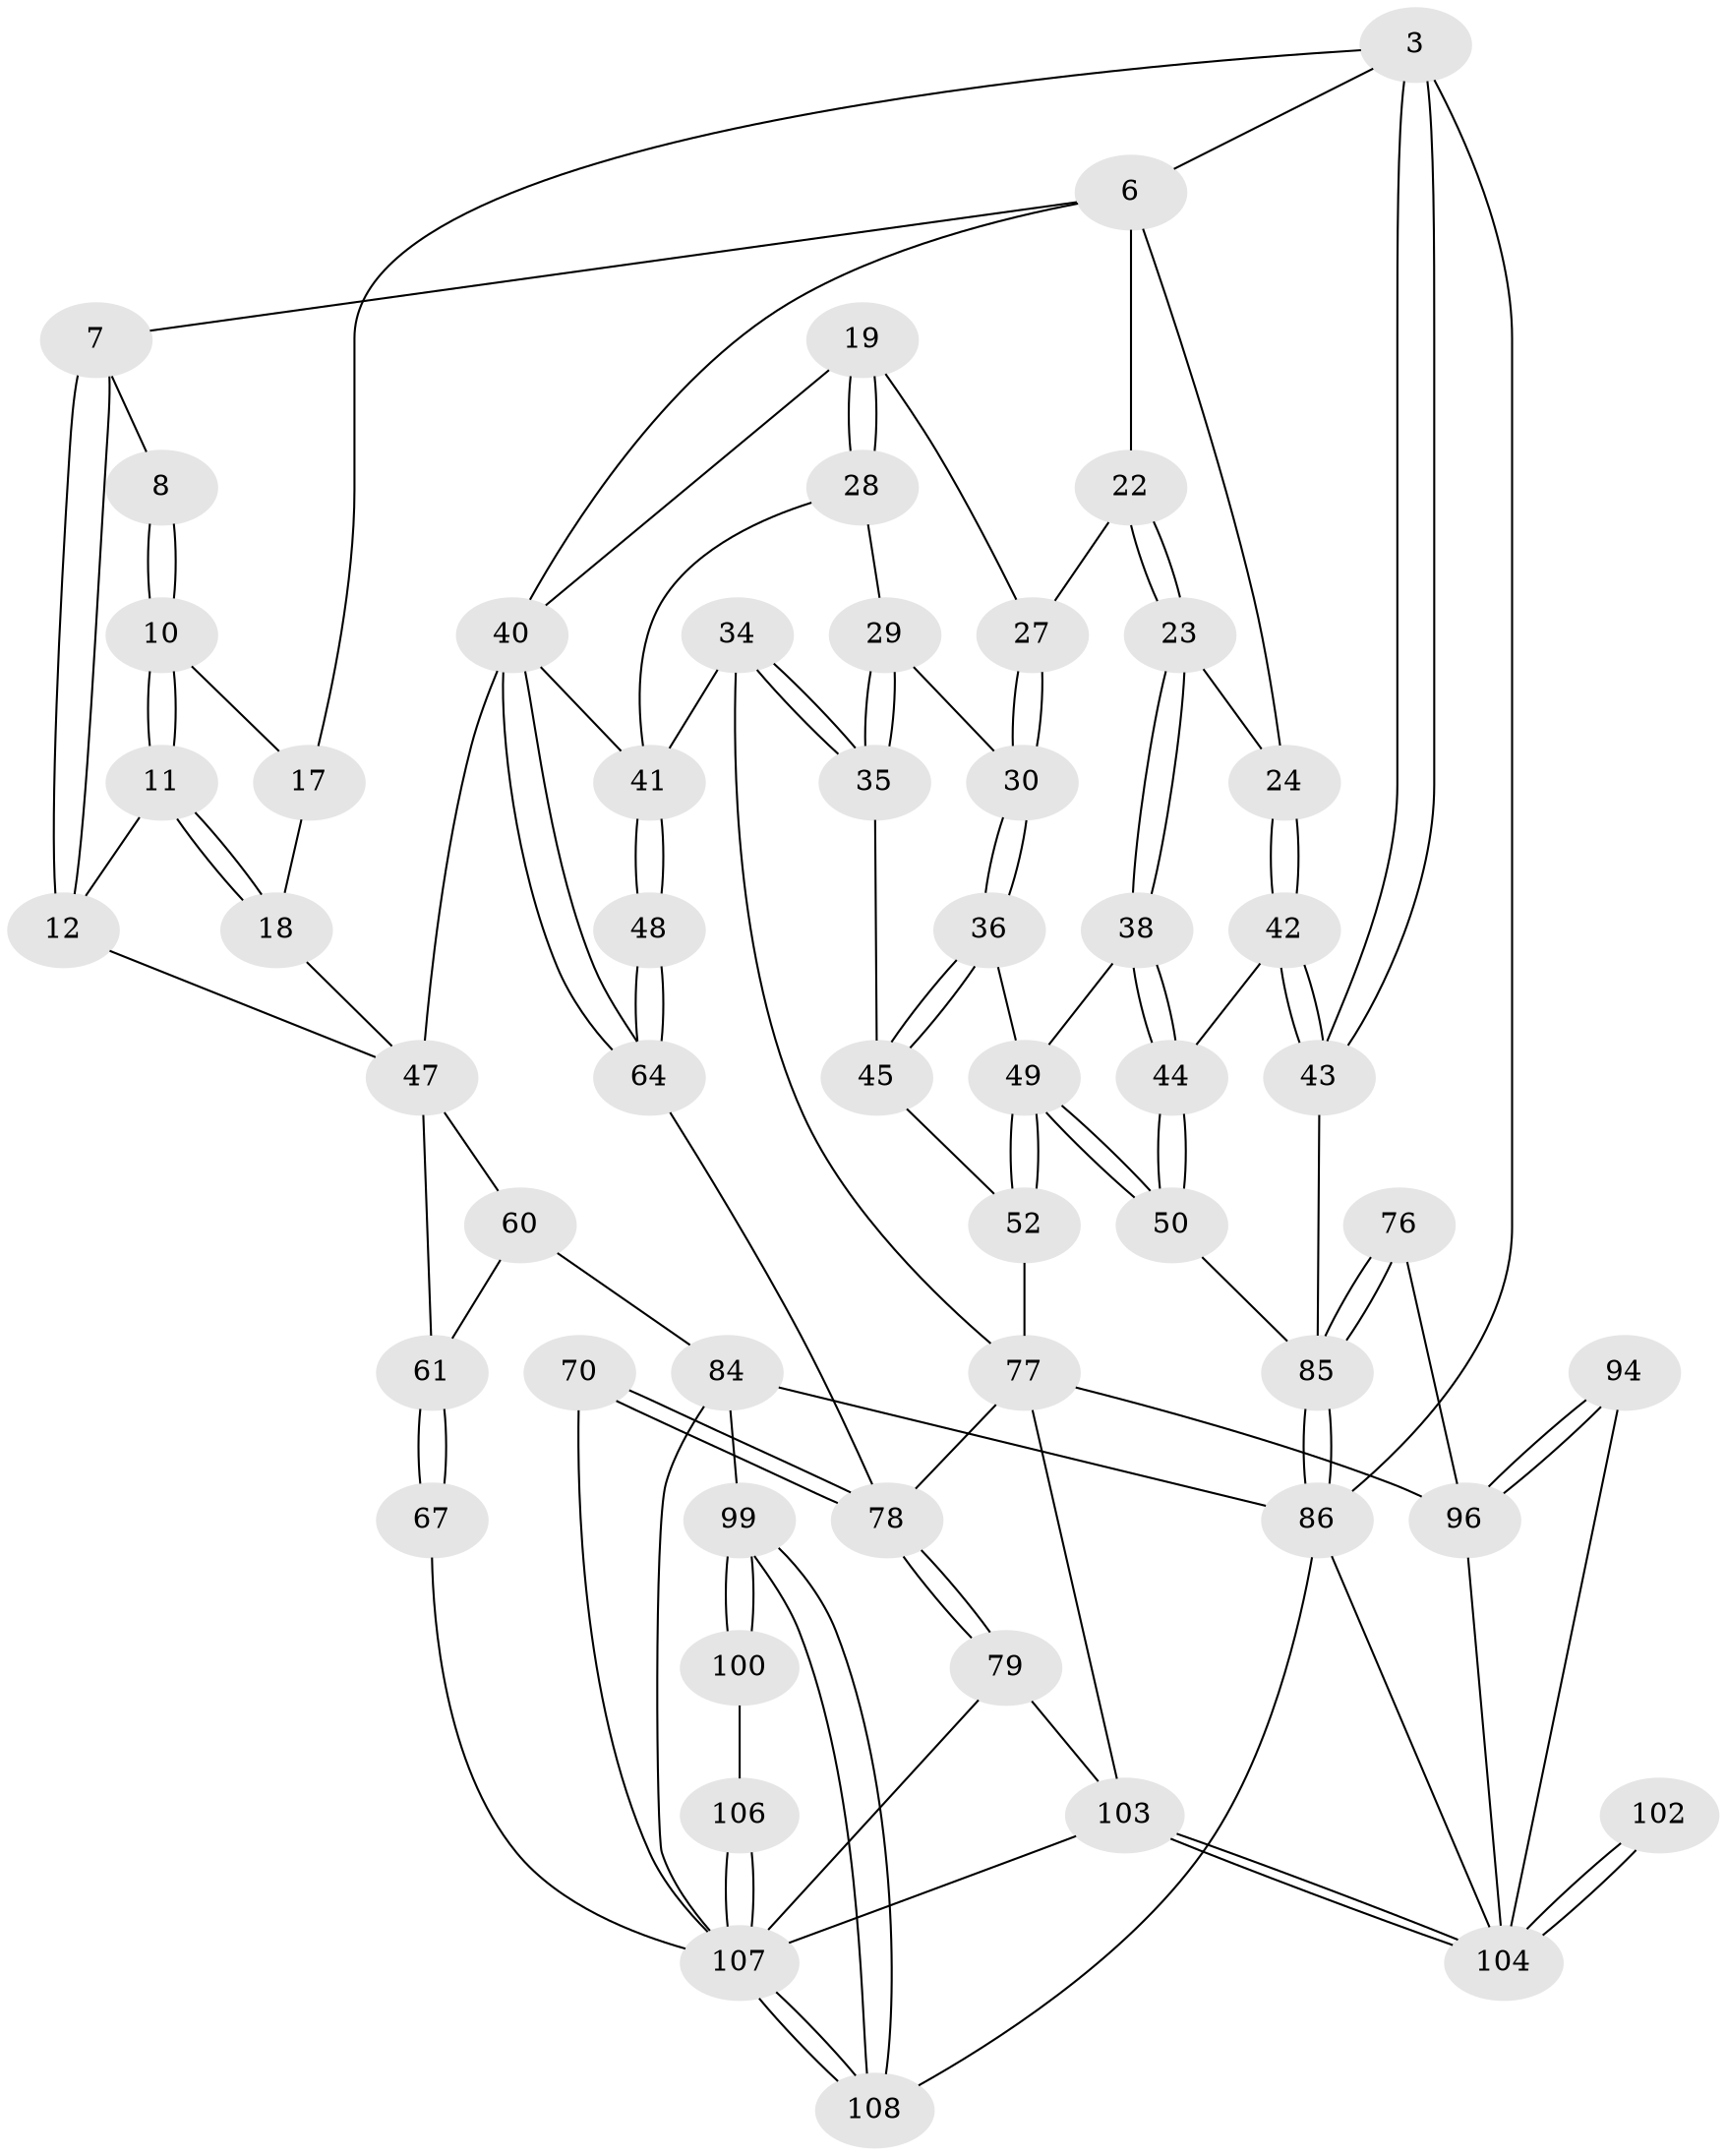 // original degree distribution, {3: 0.018518518518518517, 6: 0.24074074074074073, 5: 0.48148148148148145, 4: 0.25925925925925924}
// Generated by graph-tools (version 1.1) at 2025/04/03/04/25 22:04:32]
// undirected, 54 vertices, 122 edges
graph export_dot {
graph [start="1"]
  node [color=gray90,style=filled];
  3 [pos="+0+0",super="+2"];
  6 [pos="+0.6594371519309986+0",super="+5"];
  7 [pos="+0.7355647646512113+0"];
  8 [pos="+0.8634038339997768+0"];
  10 [pos="+0.9002705370161463+0.09054266845043471"];
  11 [pos="+0.838271118679605+0.12790755092593922"];
  12 [pos="+0.8382078960233958+0.12792478808597807"];
  17 [pos="+1+0.23710133860630186",super="+9"];
  18 [pos="+1+0.249234892455998"];
  19 [pos="+0.4834641757396705+0.1674800422461938"];
  22 [pos="+0.13298389560814383+0.26492615475213616",super="+21"];
  23 [pos="+0.13284923693615902+0.2650206784501531"];
  24 [pos="+0.10591861479938136+0.26900433537886514"];
  27 [pos="+0.27720359299476505+0.253606701662012",super="+20"];
  28 [pos="+0.4405657342526211+0.26681335873711487"];
  29 [pos="+0.39669835767648537+0.29058964198478526"];
  30 [pos="+0.3229114245767106+0.3154597064853107"];
  34 [pos="+0.4563857308480134+0.4569375427656814"];
  35 [pos="+0.40888554518736375+0.45902174043935967"];
  36 [pos="+0.3030235980241529+0.37619768423631117"];
  38 [pos="+0.1950914700073719+0.3433339082684556"];
  40 [pos="+0.6692039596776657+0.472239038870031",super="+39"];
  41 [pos="+0.6142621735064774+0.322960634689728",super="+33"];
  42 [pos="+0.047627867653284535+0.3113942125776664"];
  43 [pos="+0+0.3939347919680414"];
  44 [pos="+0.15764218374321542+0.43614517175521483"];
  45 [pos="+0.40319466430676104+0.4600173886072596"];
  47 [pos="+0.6904711845562946+0.4749420980352002",super="+46"];
  48 [pos="+0.5471146025930533+0.4710729968261414"];
  49 [pos="+0.19985689725793807+0.5149268780257753",super="+37"];
  50 [pos="+0.1822401590237509+0.5076144007350316"];
  52 [pos="+0.2189636674065831+0.5427852147612128",super="+51"];
  60 [pos="+0.9722136682136839+0.5697267244354612",super="+59+54"];
  61 [pos="+0.8866990565188221+0.5599323980177843",super="+58"];
  64 [pos="+0.5740822154692452+0.4932148174696706"];
  67 [pos="+0.7475413733608159+0.6227391770357424"];
  70 [pos="+0.6085534458774741+0.6383926469898185"];
  76 [pos="+0.10829279618143103+0.6810917060014415"];
  77 [pos="+0.33111876052261646+0.6779333061302807",super="+63+73"];
  78 [pos="+0.5305806844589296+0.7000261636021482",super="+66+65"];
  79 [pos="+0.5121645037389336+0.7719216664419423"];
  84 [pos="+0.9600438429233805+0.8126544494222777",super="+83+72"];
  85 [pos="+0+0.590162653067891",super="+56+55"];
  86 [pos="+0+1",super="+71"];
  94 [pos="+0.23007252837246583+0.7858322327983263"];
  96 [pos="+0.05738748492767752+0.8844103079576089",super="+75+74"];
  99 [pos="+0.8925588840912939+0.8514868499370501",super="+95+89"];
  100 [pos="+0.8379055920428562+0.8566209080148642",super="+90"];
  102 [pos="+0.3229140862012882+0.840547317648601"];
  103 [pos="+0.44610059929834045+1",super="+80+81"];
  104 [pos="+0.38193480840402055+1",super="+98+101+93"];
  106 [pos="+0.7511651044545549+0.8855086500194087",super="+91"];
  107 [pos="+0.7244122929980823+1",super="+105+88"];
  108 [pos="+0.8601157991367351+1"];
  3 -- 43;
  3 -- 43;
  3 -- 86 [weight=2];
  3 -- 17 [weight=2];
  3 -- 6;
  6 -- 7;
  6 -- 24;
  6 -- 22;
  6 -- 40;
  7 -- 8;
  7 -- 12;
  7 -- 12;
  8 -- 10;
  8 -- 10;
  10 -- 11;
  10 -- 11;
  10 -- 17;
  11 -- 12;
  11 -- 18;
  11 -- 18;
  12 -- 47;
  17 -- 18;
  18 -- 47;
  19 -- 28;
  19 -- 28;
  19 -- 27;
  19 -- 40;
  22 -- 23;
  22 -- 23;
  22 -- 27 [weight=2];
  23 -- 24;
  23 -- 38;
  23 -- 38;
  24 -- 42;
  24 -- 42;
  27 -- 30;
  27 -- 30;
  28 -- 29;
  28 -- 41;
  29 -- 30;
  29 -- 35;
  29 -- 35;
  30 -- 36;
  30 -- 36;
  34 -- 35;
  34 -- 35;
  34 -- 41;
  34 -- 77;
  35 -- 45;
  36 -- 45;
  36 -- 45;
  36 -- 49;
  38 -- 44;
  38 -- 44;
  38 -- 49;
  40 -- 41 [weight=2];
  40 -- 64;
  40 -- 64;
  40 -- 47 [weight=2];
  41 -- 48 [weight=2];
  41 -- 48;
  42 -- 43;
  42 -- 43;
  42 -- 44;
  43 -- 85;
  44 -- 50;
  44 -- 50;
  45 -- 52;
  47 -- 61;
  47 -- 60 [weight=2];
  48 -- 64;
  48 -- 64;
  49 -- 50;
  49 -- 50;
  49 -- 52;
  49 -- 52;
  50 -- 85;
  52 -- 77 [weight=2];
  60 -- 61 [weight=2];
  60 -- 84 [weight=2];
  61 -- 67 [weight=2];
  61 -- 67;
  64 -- 78;
  67 -- 107;
  70 -- 78 [weight=2];
  70 -- 78;
  70 -- 107;
  76 -- 85 [weight=2];
  76 -- 85;
  76 -- 96;
  77 -- 78;
  77 -- 96;
  77 -- 103;
  78 -- 79;
  78 -- 79;
  79 -- 103;
  79 -- 107;
  84 -- 99 [weight=2];
  84 -- 86;
  84 -- 107;
  85 -- 86;
  85 -- 86;
  86 -- 108;
  86 -- 104;
  94 -- 96 [weight=2];
  94 -- 96;
  94 -- 104;
  96 -- 104;
  99 -- 100 [weight=2];
  99 -- 100;
  99 -- 108;
  99 -- 108;
  100 -- 106 [weight=2];
  102 -- 104 [weight=3];
  102 -- 104;
  103 -- 104 [weight=2];
  103 -- 104;
  103 -- 107;
  106 -- 107 [weight=2];
  106 -- 107;
  107 -- 108;
  107 -- 108;
}
